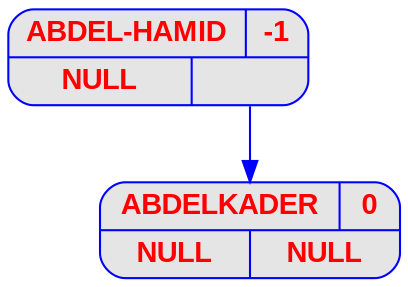 digraph displayAVL {
	node [
		fontname  = "Arial bold" 
		fontsize  = "14"
		fontcolor = "red"
		style     = "rounded, filled"
		shape     = "record"
		fillcolor = "grey90"
		color     = "blue"
		width     = "2"
	]

	edge [
		color     = "blue"
	]

	"ABDEL-HAMID
" [label = "{{<c> ABDEL-HAMID
 | <b> -1} | { <g> | <d>}}"];
	"ABDEL-HAMID
" [label = "{{<c> ABDEL-HAMID
 | <b> -1} | { <g> NULL | <d> }}"];
	"ABDEL-HAMID
":d -> "ABDELKADER
";
	"ABDELKADER
" [label = "{{<c> ABDELKADER
 | <b> 0} | { <g> | <d>}}"];
	"ABDELKADER
" [label = "{{<c> ABDELKADER
 | <b> 0} | { <g> NULL | <d> NULL}}"];
}
